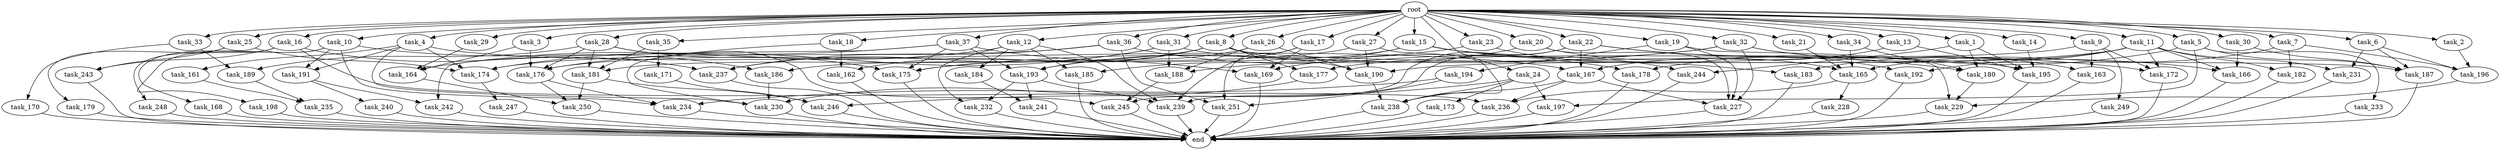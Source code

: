 digraph G {
  task_29 [size="1.024000"];
  task_32 [size="1.024000"];
  task_191 [size="523986010.112000"];
  task_28 [size="1.024000"];
  task_247 [size="858993459.200000"];
  task_27 [size="1.024000"];
  task_198 [size="309237645.312000"];
  task_4 [size="1.024000"];
  task_2 [size="1.024000"];
  task_13 [size="1.024000"];
  task_182 [size="343597383.680000"];
  task_186 [size="386547056.640000"];
  task_177 [size="833223655.424000"];
  task_168 [size="309237645.312000"];
  task_228 [size="34359738.368000"];
  task_245 [size="1219770712.064000"];
  task_6 [size="1.024000"];
  task_9 [size="1.024000"];
  task_20 [size="1.024000"];
  task_175 [size="1348619730.944000"];
  task_189 [size="292057776.128000"];
  task_188 [size="1443109011.456000"];
  task_231 [size="523986010.112000"];
  task_183 [size="343597383.680000"];
  task_242 [size="1279900254.208000"];
  task_179 [size="695784701.952000"];
  task_36 [size="1.024000"];
  task_16 [size="1.024000"];
  task_185 [size="936302870.528000"];
  task_249 [size="695784701.952000"];
  task_243 [size="1391569403.904000"];
  task_161 [size="214748364.800000"];
  task_170 [size="77309411.328000"];
  task_15 [size="1.024000"];
  task_10 [size="1.024000"];
  task_173 [size="858993459.200000"];
  task_171 [size="858993459.200000"];
  task_240 [size="420906795.008000"];
  task_162 [size="446676598.784000"];
  task_250 [size="146028888.064000"];
  task_235 [size="730144440.320000"];
  task_167 [size="1073741824.000000"];
  task_190 [size="1382979469.312000"];
  task_237 [size="944892805.120000"];
  task_26 [size="1.024000"];
  task_25 [size="1.024000"];
  task_31 [size="1.024000"];
  end [size="0.000000"];
  task_227 [size="1683627180.032000"];
  task_169 [size="1030792151.040000"];
  task_192 [size="618475290.624000"];
  task_14 [size="1.024000"];
  task_180 [size="738734374.912000"];
  task_18 [size="1.024000"];
  task_12 [size="1.024000"];
  task_230 [size="1640677507.072000"];
  task_33 [size="1.024000"];
  task_238 [size="1151051235.328000"];
  task_197 [size="1554778161.152000"];
  task_241 [size="558345748.480000"];
  task_229 [size="1692217114.624000"];
  task_236 [size="867583393.792000"];
  task_246 [size="927712935.936000"];
  task_184 [size="858993459.200000"];
  task_174 [size="1984274890.752000"];
  task_21 [size="1.024000"];
  task_37 [size="1.024000"];
  task_244 [size="292057776.128000"];
  task_196 [size="670014898.176000"];
  task_187 [size="1357209665.536000"];
  task_23 [size="1.024000"];
  task_176 [size="635655159.808000"];
  root [size="0.000000"];
  task_5 [size="1.024000"];
  task_195 [size="1494648619.008000"];
  task_193 [size="1752346656.768000"];
  task_11 [size="1.024000"];
  task_251 [size="798863917.056000"];
  task_194 [size="858993459.200000"];
  task_19 [size="1.024000"];
  task_234 [size="936302870.528000"];
  task_3 [size="1.024000"];
  task_166 [size="755914244.096000"];
  task_239 [size="1340029796.352000"];
  task_232 [size="996432412.672000"];
  task_22 [size="1.024000"];
  task_165 [size="1657857376.256000"];
  task_7 [size="1.024000"];
  task_34 [size="1.024000"];
  task_233 [size="695784701.952000"];
  task_17 [size="1.024000"];
  task_248 [size="695784701.952000"];
  task_164 [size="1864015806.464000"];
  task_178 [size="910533066.752000"];
  task_1 [size="1.024000"];
  task_181 [size="1211180777.472000"];
  task_172 [size="1082331758.592000"];
  task_35 [size="1.024000"];
  task_163 [size="833223655.424000"];
  task_30 [size="1.024000"];
  task_24 [size="1.024000"];
  task_8 [size="1.024000"];

  task_29 -> task_164 [size="679477248.000000"];
  task_32 -> task_175 [size="134217728.000000"];
  task_32 -> task_169 [size="134217728.000000"];
  task_32 -> task_163 [size="134217728.000000"];
  task_32 -> task_166 [size="134217728.000000"];
  task_32 -> task_227 [size="134217728.000000"];
  task_191 -> task_240 [size="411041792.000000"];
  task_191 -> task_242 [size="411041792.000000"];
  task_28 -> task_175 [size="209715200.000000"];
  task_28 -> task_189 [size="209715200.000000"];
  task_28 -> task_245 [size="209715200.000000"];
  task_28 -> task_176 [size="209715200.000000"];
  task_28 -> task_181 [size="209715200.000000"];
  task_247 -> end [size="1.000000"];
  task_27 -> task_176 [size="75497472.000000"];
  task_27 -> task_238 [size="75497472.000000"];
  task_27 -> task_190 [size="75497472.000000"];
  task_198 -> end [size="1.000000"];
  task_4 -> task_230 [size="209715200.000000"];
  task_4 -> task_161 [size="209715200.000000"];
  task_4 -> task_167 [size="209715200.000000"];
  task_4 -> task_174 [size="209715200.000000"];
  task_4 -> task_191 [size="209715200.000000"];
  task_2 -> task_196 [size="411041792.000000"];
  task_13 -> task_167 [size="536870912.000000"];
  task_13 -> task_195 [size="536870912.000000"];
  task_182 -> end [size="1.000000"];
  task_186 -> task_230 [size="679477248.000000"];
  task_177 -> task_230 [size="411041792.000000"];
  task_168 -> end [size="1.000000"];
  task_228 -> end [size="1.000000"];
  task_245 -> end [size="1.000000"];
  task_6 -> task_187 [size="209715200.000000"];
  task_6 -> task_231 [size="209715200.000000"];
  task_6 -> task_196 [size="209715200.000000"];
  task_9 -> task_163 [size="679477248.000000"];
  task_9 -> task_249 [size="679477248.000000"];
  task_9 -> task_172 [size="679477248.000000"];
  task_9 -> task_177 [size="679477248.000000"];
  task_20 -> task_227 [size="536870912.000000"];
  task_20 -> task_165 [size="536870912.000000"];
  task_20 -> task_188 [size="536870912.000000"];
  task_175 -> end [size="1.000000"];
  task_189 -> task_235 [size="411041792.000000"];
  task_188 -> task_245 [size="679477248.000000"];
  task_231 -> end [size="1.000000"];
  task_183 -> end [size="1.000000"];
  task_242 -> end [size="1.000000"];
  task_179 -> end [size="1.000000"];
  task_36 -> task_237 [size="209715200.000000"];
  task_36 -> task_174 [size="209715200.000000"];
  task_36 -> task_251 [size="209715200.000000"];
  task_36 -> task_178 [size="209715200.000000"];
  task_16 -> task_243 [size="679477248.000000"];
  task_16 -> task_248 [size="679477248.000000"];
  task_16 -> task_237 [size="679477248.000000"];
  task_16 -> task_236 [size="679477248.000000"];
  task_185 -> end [size="1.000000"];
  task_249 -> end [size="1.000000"];
  task_243 -> end [size="1.000000"];
  task_161 -> task_235 [size="301989888.000000"];
  task_170 -> end [size="1.000000"];
  task_15 -> task_185 [size="75497472.000000"];
  task_15 -> task_186 [size="75497472.000000"];
  task_15 -> task_172 [size="75497472.000000"];
  task_15 -> task_244 [size="75497472.000000"];
  task_10 -> task_198 [size="301989888.000000"];
  task_10 -> task_186 [size="301989888.000000"];
  task_10 -> task_234 [size="301989888.000000"];
  task_10 -> task_168 [size="301989888.000000"];
  task_10 -> task_191 [size="301989888.000000"];
  task_173 -> end [size="1.000000"];
  task_171 -> task_246 [size="33554432.000000"];
  task_240 -> end [size="1.000000"];
  task_162 -> end [size="1.000000"];
  task_250 -> end [size="1.000000"];
  task_235 -> end [size="1.000000"];
  task_167 -> task_227 [size="134217728.000000"];
  task_167 -> task_238 [size="134217728.000000"];
  task_167 -> task_236 [size="134217728.000000"];
  task_190 -> task_238 [size="75497472.000000"];
  task_237 -> end [size="1.000000"];
  task_26 -> task_193 [size="838860800.000000"];
  task_26 -> task_188 [size="838860800.000000"];
  task_26 -> task_190 [size="838860800.000000"];
  task_25 -> task_243 [size="679477248.000000"];
  task_25 -> task_179 [size="679477248.000000"];
  task_25 -> task_174 [size="679477248.000000"];
  task_31 -> task_195 [size="33554432.000000"];
  task_31 -> task_176 [size="33554432.000000"];
  task_31 -> task_237 [size="33554432.000000"];
  task_31 -> task_188 [size="33554432.000000"];
  task_227 -> end [size="1.000000"];
  task_169 -> end [size="1.000000"];
  task_192 -> end [size="1.000000"];
  task_14 -> task_195 [size="679477248.000000"];
  task_180 -> task_229 [size="134217728.000000"];
  task_18 -> task_230 [size="301989888.000000"];
  task_18 -> task_162 [size="301989888.000000"];
  task_12 -> task_232 [size="838860800.000000"];
  task_12 -> task_185 [size="838860800.000000"];
  task_12 -> task_184 [size="838860800.000000"];
  task_12 -> task_174 [size="838860800.000000"];
  task_12 -> task_239 [size="838860800.000000"];
  task_230 -> end [size="1.000000"];
  task_33 -> task_189 [size="75497472.000000"];
  task_33 -> task_170 [size="75497472.000000"];
  task_238 -> end [size="1.000000"];
  task_197 -> end [size="1.000000"];
  task_241 -> end [size="1.000000"];
  task_229 -> end [size="1.000000"];
  task_236 -> end [size="1.000000"];
  task_246 -> end [size="1.000000"];
  task_184 -> task_241 [size="411041792.000000"];
  task_174 -> task_247 [size="838860800.000000"];
  task_21 -> task_165 [size="838860800.000000"];
  task_37 -> task_175 [size="838860800.000000"];
  task_37 -> task_169 [size="838860800.000000"];
  task_37 -> task_242 [size="838860800.000000"];
  task_37 -> task_193 [size="838860800.000000"];
  task_37 -> task_164 [size="838860800.000000"];
  task_244 -> end [size="1.000000"];
  task_196 -> task_229 [size="679477248.000000"];
  task_187 -> end [size="1.000000"];
  task_23 -> task_183 [size="33554432.000000"];
  task_23 -> task_193 [size="33554432.000000"];
  task_176 -> task_250 [size="75497472.000000"];
  task_176 -> task_234 [size="75497472.000000"];
  root -> task_12 [size="1.000000"];
  root -> task_36 [size="1.000000"];
  root -> task_16 [size="1.000000"];
  root -> task_9 [size="1.000000"];
  root -> task_1 [size="1.000000"];
  root -> task_11 [size="1.000000"];
  root -> task_22 [size="1.000000"];
  root -> task_7 [size="1.000000"];
  root -> task_28 [size="1.000000"];
  root -> task_4 [size="1.000000"];
  root -> task_34 [size="1.000000"];
  root -> task_2 [size="1.000000"];
  root -> task_15 [size="1.000000"];
  root -> task_10 [size="1.000000"];
  root -> task_29 [size="1.000000"];
  root -> task_21 [size="1.000000"];
  root -> task_17 [size="1.000000"];
  root -> task_18 [size="1.000000"];
  root -> task_27 [size="1.000000"];
  root -> task_20 [size="1.000000"];
  root -> task_23 [size="1.000000"];
  root -> task_6 [size="1.000000"];
  root -> task_32 [size="1.000000"];
  root -> task_5 [size="1.000000"];
  root -> task_37 [size="1.000000"];
  root -> task_26 [size="1.000000"];
  root -> task_25 [size="1.000000"];
  root -> task_8 [size="1.000000"];
  root -> task_35 [size="1.000000"];
  root -> task_13 [size="1.000000"];
  root -> task_30 [size="1.000000"];
  root -> task_19 [size="1.000000"];
  root -> task_33 [size="1.000000"];
  root -> task_24 [size="1.000000"];
  root -> task_3 [size="1.000000"];
  root -> task_31 [size="1.000000"];
  root -> task_14 [size="1.000000"];
  task_5 -> task_187 [size="679477248.000000"];
  task_5 -> task_233 [size="679477248.000000"];
  task_5 -> task_197 [size="679477248.000000"];
  task_5 -> task_178 [size="679477248.000000"];
  task_195 -> end [size="1.000000"];
  task_193 -> task_232 [size="134217728.000000"];
  task_193 -> task_241 [size="134217728.000000"];
  task_193 -> task_239 [size="134217728.000000"];
  task_11 -> task_231 [size="301989888.000000"];
  task_11 -> task_182 [size="301989888.000000"];
  task_11 -> task_190 [size="301989888.000000"];
  task_11 -> task_192 [size="301989888.000000"];
  task_11 -> task_183 [size="301989888.000000"];
  task_11 -> task_172 [size="301989888.000000"];
  task_11 -> task_166 [size="301989888.000000"];
  task_251 -> end [size="1.000000"];
  task_194 -> task_234 [size="536870912.000000"];
  task_194 -> task_251 [size="536870912.000000"];
  task_19 -> task_194 [size="838860800.000000"];
  task_19 -> task_227 [size="838860800.000000"];
  task_19 -> task_229 [size="838860800.000000"];
  task_234 -> end [size="1.000000"];
  task_3 -> task_176 [size="301989888.000000"];
  task_3 -> task_164 [size="301989888.000000"];
  task_166 -> end [size="1.000000"];
  task_239 -> end [size="1.000000"];
  task_232 -> end [size="1.000000"];
  task_22 -> task_167 [size="301989888.000000"];
  task_22 -> task_192 [size="301989888.000000"];
  task_22 -> task_180 [size="301989888.000000"];
  task_22 -> task_245 [size="301989888.000000"];
  task_22 -> task_239 [size="301989888.000000"];
  task_165 -> task_228 [size="33554432.000000"];
  task_165 -> task_236 [size="33554432.000000"];
  task_7 -> task_182 [size="33554432.000000"];
  task_7 -> task_165 [size="33554432.000000"];
  task_7 -> task_196 [size="33554432.000000"];
  task_34 -> task_180 [size="209715200.000000"];
  task_34 -> task_165 [size="209715200.000000"];
  task_233 -> end [size="1.000000"];
  task_17 -> task_169 [size="33554432.000000"];
  task_17 -> task_251 [size="33554432.000000"];
  task_17 -> task_239 [size="33554432.000000"];
  task_248 -> end [size="1.000000"];
  task_164 -> task_250 [size="33554432.000000"];
  task_178 -> end [size="1.000000"];
  task_1 -> task_195 [size="209715200.000000"];
  task_1 -> task_180 [size="209715200.000000"];
  task_1 -> task_244 [size="209715200.000000"];
  task_181 -> task_246 [size="33554432.000000"];
  task_181 -> task_250 [size="33554432.000000"];
  task_172 -> end [size="1.000000"];
  task_35 -> task_181 [size="838860800.000000"];
  task_35 -> task_171 [size="838860800.000000"];
  task_163 -> end [size="1.000000"];
  task_30 -> task_187 [size="301989888.000000"];
  task_30 -> task_166 [size="301989888.000000"];
  task_24 -> task_246 [size="838860800.000000"];
  task_24 -> task_238 [size="838860800.000000"];
  task_24 -> task_197 [size="838860800.000000"];
  task_24 -> task_173 [size="838860800.000000"];
  task_8 -> task_187 [size="134217728.000000"];
  task_8 -> task_162 [size="134217728.000000"];
  task_8 -> task_190 [size="134217728.000000"];
  task_8 -> task_175 [size="134217728.000000"];
  task_8 -> task_181 [size="134217728.000000"];
  task_8 -> task_177 [size="134217728.000000"];
}
